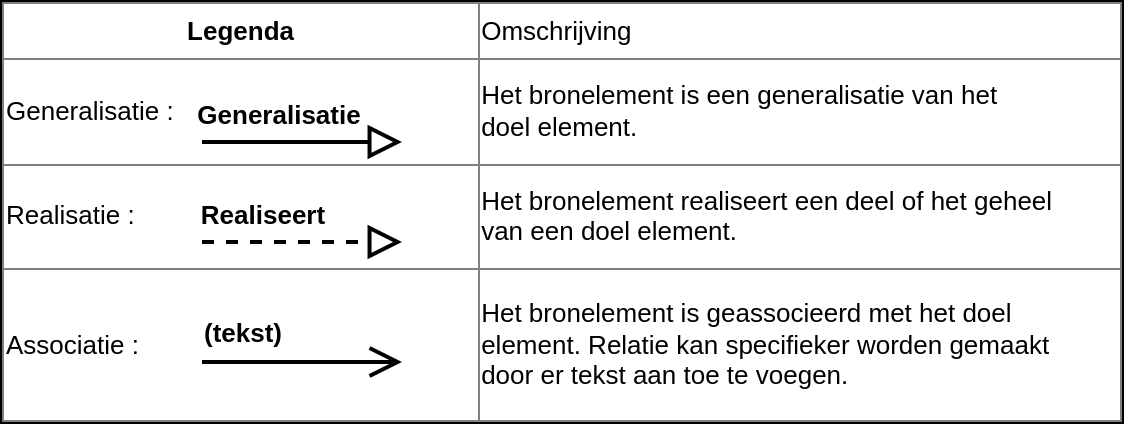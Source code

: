 <mxfile version="13.1.14" type="github">
  <diagram id="HESIZcO0aCWENllJ_N2u" name="Page-1">
    <mxGraphModel dx="2112" dy="731" grid="1" gridSize="10" guides="1" tooltips="1" connect="1" arrows="1" fold="1" page="1" pageScale="1" pageWidth="850" pageHeight="1100" math="0" shadow="0">
      <root>
        <mxCell id="0" />
        <mxCell id="1" parent="0" />
        <mxCell id="JOYoRcdUxw-qy2Abv7uT-1" value="" style="group;strokeWidth=2;strokeColor=#000000;fillColor=#90CEE0;" vertex="1" connectable="0" parent="1">
          <mxGeometry x="-620" y="380" width="560" height="210" as="geometry" />
        </mxCell>
        <mxCell id="JOYoRcdUxw-qy2Abv7uT-2" value="&lt;table border=&quot;1&quot; width=&quot;100%&quot; cellpadding=&quot;1&quot; style=&quot;width: 100% ; height: 100% ; border-collapse: collapse&quot;&gt;&lt;tbody&gt;&lt;tr&gt;&lt;th align=&quot;center&quot;&gt;&lt;b&gt;Legenda&lt;/b&gt;&lt;/th&gt;&lt;td&gt;Omschrijving&lt;/td&gt;&lt;/tr&gt;&lt;tr&gt;&lt;td&gt;Generalisatie :&amp;nbsp; &amp;nbsp; &amp;nbsp; &amp;nbsp; &amp;nbsp; &amp;nbsp; &amp;nbsp; &amp;nbsp; &amp;nbsp; &amp;nbsp; &amp;nbsp; &amp;nbsp; &amp;nbsp; &amp;nbsp; &amp;nbsp; &amp;nbsp; &amp;nbsp; &amp;nbsp;&lt;/td&gt;&lt;td&gt;Het bronelement is een generalisatie van het &lt;br&gt;doel element.&lt;br&gt;&lt;/td&gt;&lt;/tr&gt;&lt;tr&gt;&lt;td&gt;Realisatie :&amp;nbsp;&lt;/td&gt;&lt;td&gt;Het bronelement realiseert een deel of het geheel &lt;br&gt;van een doel element.&lt;/td&gt;&lt;/tr&gt;&lt;tr&gt;&lt;td&gt;Associatie :&amp;nbsp;&lt;/td&gt;&lt;td&gt;Het bronelement is geassocieerd met het doel &lt;br&gt;element. Relatie kan specifieker worden gemaakt&lt;br&gt;door er tekst aan toe te voegen.&lt;/td&gt;&lt;/tr&gt;&lt;/tbody&gt;&lt;/table&gt;" style="text;html=1;strokeColor=#000000;fillColor=none;overflow=fill;labelBackgroundColor=#ffffff;fontSize=13;spacing=20;imageWidth=40;imageAspect=0;collapsible=0;absoluteArcSize=0;container=0;autosize=0;allowArrows=1;labelPadding=0;strokeOpacity=100;noLabel=0;resizeWidth=0;strokeWidth=2;" vertex="1" parent="JOYoRcdUxw-qy2Abv7uT-1">
          <mxGeometry width="560" height="210" as="geometry">
            <mxRectangle x="1120" y="-830" width="210" height="90" as="alternateBounds" />
          </mxGeometry>
        </mxCell>
        <mxCell id="JOYoRcdUxw-qy2Abv7uT-3" value="" style="endArrow=block;endFill=0;endSize=12;html=1;exitX=0.5;exitY=0;exitDx=0;exitDy=0;strokeWidth=2;" edge="1" parent="JOYoRcdUxw-qy2Abv7uT-1">
          <mxGeometry width="160" relative="1" as="geometry">
            <mxPoint x="100" y="70" as="sourcePoint" />
            <mxPoint x="200" y="70" as="targetPoint" />
            <Array as="points" />
          </mxGeometry>
        </mxCell>
        <mxCell id="JOYoRcdUxw-qy2Abv7uT-4" value="Generalisatie" style="text;html=1;align=center;verticalAlign=middle;resizable=0;points=[];labelBackgroundColor=#ffffff;fontStyle=1;fontSize=13;" vertex="1" connectable="0" parent="JOYoRcdUxw-qy2Abv7uT-3">
          <mxGeometry x="0.322" y="1" relative="1" as="geometry">
            <mxPoint x="-27.96" y="-13" as="offset" />
          </mxGeometry>
        </mxCell>
        <mxCell id="JOYoRcdUxw-qy2Abv7uT-5" value="" style="endArrow=block;dashed=1;endFill=0;endSize=12;html=1;elbow=vertical;strokeWidth=2;" edge="1" parent="JOYoRcdUxw-qy2Abv7uT-1">
          <mxGeometry width="160" relative="1" as="geometry">
            <mxPoint x="100" y="120" as="sourcePoint" />
            <mxPoint x="200" y="120" as="targetPoint" />
          </mxGeometry>
        </mxCell>
        <mxCell id="JOYoRcdUxw-qy2Abv7uT-6" value="Realiseert" style="text;html=1;align=center;verticalAlign=middle;resizable=0;points=[];labelBackgroundColor=#ffffff;fontStyle=1;fontSize=13;" vertex="1" connectable="0" parent="JOYoRcdUxw-qy2Abv7uT-5">
          <mxGeometry x="-0.009" y="1" relative="1" as="geometry">
            <mxPoint x="-20" y="-13.0" as="offset" />
          </mxGeometry>
        </mxCell>
        <mxCell id="JOYoRcdUxw-qy2Abv7uT-7" value="" style="endArrow=open;endFill=1;endSize=12;html=1;strokeWidth=2;" edge="1" parent="JOYoRcdUxw-qy2Abv7uT-1">
          <mxGeometry width="160" relative="1" as="geometry">
            <mxPoint x="100" y="180" as="sourcePoint" />
            <mxPoint x="200" y="180" as="targetPoint" />
          </mxGeometry>
        </mxCell>
        <mxCell id="JOYoRcdUxw-qy2Abv7uT-8" value="&lt;b&gt;(tekst)&lt;/b&gt;" style="text;html=1;align=center;verticalAlign=middle;resizable=0;points=[];labelBackgroundColor=#ffffff;fontSize=13;" vertex="1" connectable="0" parent="JOYoRcdUxw-qy2Abv7uT-7">
          <mxGeometry x="-0.3" y="4" relative="1" as="geometry">
            <mxPoint x="-15" y="-11" as="offset" />
          </mxGeometry>
        </mxCell>
      </root>
    </mxGraphModel>
  </diagram>
</mxfile>
